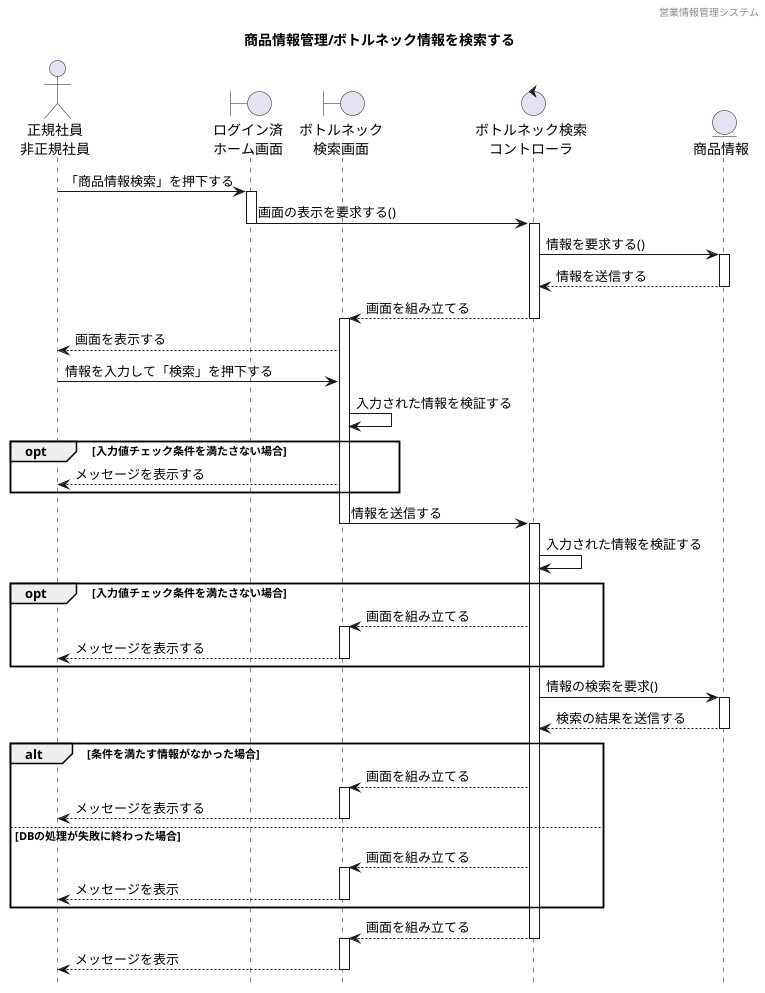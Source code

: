 @startuml ../../images/検索機能/ボトルネック情報検索

hide footbox
header 営業情報管理システム
title 商品情報管理/ボトルネック情報を検索する

' actor "" as a
actor "正規社員\n非正規社員" as a1

' boundary "" as b
boundary "ログイン済\nホーム画面" as b1
boundary "ボトルネック\n検索画面" as b2

' control "" as c
control "ボトルネック検索\nコントローラ" as c1

' entity "" as e
entity "商品情報" as e1

a1 -> b1 : 「商品情報検索」を押下する
activate b1
b1 -> c1 : 画面の表示を要求する()
deactivate b1
activate c1
c1 -> e1 : 情報を要求する()
activate e1
e1 --> c1 : 情報を送信する
deactivate e1
c1 --> b2 : 画面を組み立てる
deactivate c1
activate b2
b2 --> a1 : 画面を表示する
a1 -> b2 : 情報を入力して「検索」を押下する
b2 -> b2 : 入力された情報を検証する
opt 入力値チェック条件を満たさない場合
b2 --> a1 : メッセージを表示する
end
b2 -> c1 : 情報を送信する
deactivate b2
activate c1
c1 -> c1 : 入力された情報を検証する
opt 入力値チェック条件を満たさない場合
c1 --> b2 : 画面を組み立てる
activate b2
b2 --> a1 : メッセージを表示する
deactivate b2
end
c1 -> e1 : 情報の検索を要求()
activate e1
e1 --> c1 : 検索の結果を送信する
deactivate e1
alt 条件を満たす情報がなかった場合
c1 --> b2 : 画面を組み立てる
activate b2
b2 --> a1 : メッセージを表示する
deactivate b2
else DBの処理が失敗に終わった場合
c1 --> b2 : 画面を組み立てる
activate b2
b2 --> a1 : メッセージを表示 
deactivate b2
end
c1 --> b2 : 画面を組み立てる
deactivate c1
activate b2
b2 --> a1 : メッセージを表示
deactivate b2

@enduml